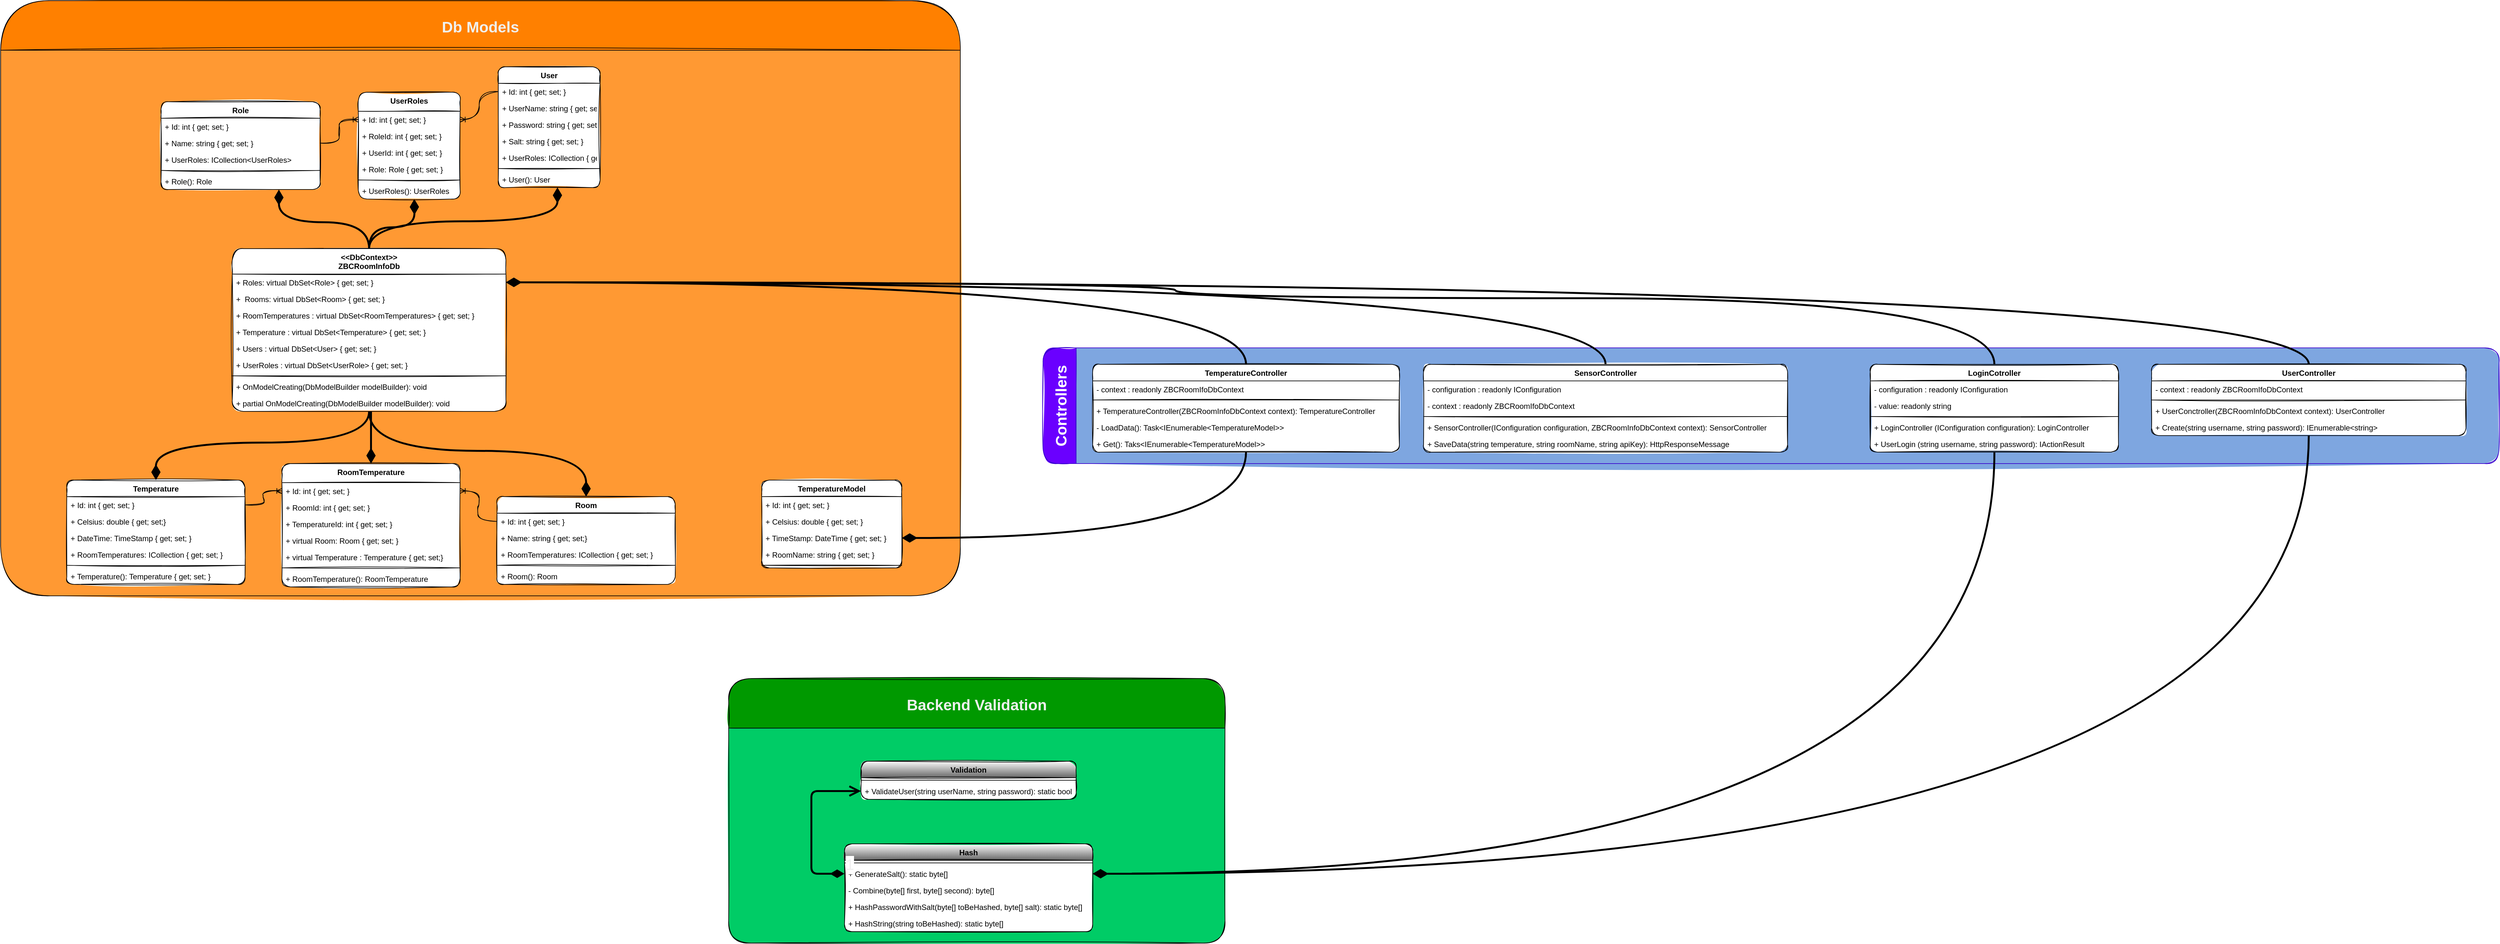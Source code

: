 <mxfile version="15.2.7" type="device"><diagram id="CDm5nGEUgBhKiWfHTegj" name="Side-1"><mxGraphModel dx="10920" dy="5513" grid="1" gridSize="26" guides="0" tooltips="1" connect="1" arrows="1" fold="1" page="0" pageScale="1" pageWidth="827" pageHeight="1169" math="0" shadow="0"><root><mxCell id="0"/><mxCell id="1" parent="0"/><mxCell id="mGqwwGnOCrVLb3pEk-3q-45" value="Controllers" style="swimlane;horizontal=0;rounded=1;shadow=0;glass=0;sketch=1;strokeColor=#3700CC;strokeWidth=1;gradientDirection=south;fillStyle=solid;fillColor=#6a00ff;fontColor=#ffffff;labelBackgroundColor=none;labelBorderColor=none;swimlaneFillColor=#7EA6E0;startSize=52;fontSize=24;" vertex="1" parent="1"><mxGeometry x="-520" y="-468" width="2288" height="182" as="geometry"/></mxCell><mxCell id="mGqwwGnOCrVLb3pEk-3q-22" value="TemperatureController" style="swimlane;fontStyle=1;align=center;verticalAlign=top;childLayout=stackLayout;horizontal=1;startSize=26;horizontalStack=0;resizeParent=1;resizeParentMax=0;resizeLast=0;collapsible=1;marginBottom=0;sketch=1;rounded=1;swimlaneFillColor=default;" vertex="1" parent="mGqwwGnOCrVLb3pEk-3q-45"><mxGeometry x="78" y="26" width="482" height="138" as="geometry"/></mxCell><mxCell id="mGqwwGnOCrVLb3pEk-3q-42" value="- context : readonly ZBCRoomIfoDbContext " style="text;strokeColor=none;fillColor=none;align=left;verticalAlign=top;spacingLeft=4;spacingRight=4;overflow=hidden;rotatable=0;points=[[0,0.5],[1,0.5]];portConstraint=eastwest;sketch=1;rounded=1;" vertex="1" parent="mGqwwGnOCrVLb3pEk-3q-22"><mxGeometry y="26" width="482" height="26" as="geometry"/></mxCell><mxCell id="mGqwwGnOCrVLb3pEk-3q-24" value="" style="line;strokeWidth=1;fillColor=none;align=left;verticalAlign=middle;spacingTop=-1;spacingLeft=3;spacingRight=3;rotatable=0;labelPosition=right;points=[];portConstraint=eastwest;sketch=1;rounded=1;" vertex="1" parent="mGqwwGnOCrVLb3pEk-3q-22"><mxGeometry y="52" width="482" height="8" as="geometry"/></mxCell><mxCell id="mGqwwGnOCrVLb3pEk-3q-43" value="+ TemperatureController(ZBCRoomInfoDbContext context): TemperatureController" style="text;strokeColor=none;fillColor=none;align=left;verticalAlign=top;spacingLeft=4;spacingRight=4;overflow=hidden;rotatable=0;points=[[0,0.5],[1,0.5]];portConstraint=eastwest;sketch=1;rounded=1;" vertex="1" parent="mGqwwGnOCrVLb3pEk-3q-22"><mxGeometry y="60" width="482" height="26" as="geometry"/></mxCell><mxCell id="mGqwwGnOCrVLb3pEk-3q-25" value="- LoadData(): Task&lt;IEnumerable&lt;TemperatureModel&gt;&gt;" style="text;strokeColor=none;fillColor=none;align=left;verticalAlign=top;spacingLeft=4;spacingRight=4;overflow=hidden;rotatable=0;points=[[0,0.5],[1,0.5]];portConstraint=eastwest;sketch=1;rounded=1;" vertex="1" parent="mGqwwGnOCrVLb3pEk-3q-22"><mxGeometry y="86" width="482" height="26" as="geometry"/></mxCell><mxCell id="mGqwwGnOCrVLb3pEk-3q-44" value="+ Get(): Taks&lt;IEnumerable&lt;TemperatureModel&gt;&gt;" style="text;strokeColor=none;fillColor=none;align=left;verticalAlign=top;spacingLeft=4;spacingRight=4;overflow=hidden;rotatable=0;points=[[0,0.5],[1,0.5]];portConstraint=eastwest;sketch=1;rounded=1;" vertex="1" parent="mGqwwGnOCrVLb3pEk-3q-22"><mxGeometry y="112" width="482" height="26" as="geometry"/></mxCell><mxCell id="mGqwwGnOCrVLb3pEk-3q-26" value="UserController" style="swimlane;fontStyle=1;align=center;verticalAlign=top;childLayout=stackLayout;horizontal=1;startSize=26;horizontalStack=0;resizeParent=1;resizeParentMax=0;resizeLast=0;collapsible=1;marginBottom=0;sketch=1;rounded=1;swimlaneFillColor=default;strokeWidth=1;glass=0;shadow=0;" vertex="1" parent="mGqwwGnOCrVLb3pEk-3q-45"><mxGeometry x="1742" y="26" width="494" height="112" as="geometry"/></mxCell><mxCell id="mGqwwGnOCrVLb3pEk-3q-46" value="- context : readonly ZBCRoomIfoDbContext " style="text;strokeColor=none;fillColor=none;align=left;verticalAlign=top;spacingLeft=4;spacingRight=4;overflow=hidden;rotatable=0;points=[[0,0.5],[1,0.5]];portConstraint=eastwest;sketch=1;rounded=1;" vertex="1" parent="mGqwwGnOCrVLb3pEk-3q-26"><mxGeometry y="26" width="494" height="26" as="geometry"/></mxCell><mxCell id="mGqwwGnOCrVLb3pEk-3q-28" value="" style="line;strokeWidth=1;fillColor=none;align=left;verticalAlign=middle;spacingTop=-1;spacingLeft=3;spacingRight=3;rotatable=0;labelPosition=right;points=[];portConstraint=eastwest;sketch=1;rounded=1;" vertex="1" parent="mGqwwGnOCrVLb3pEk-3q-26"><mxGeometry y="52" width="494" height="8" as="geometry"/></mxCell><mxCell id="mGqwwGnOCrVLb3pEk-3q-29" value="+ UserConctroller(ZBCRoomInfoDbContext context): UserController" style="text;strokeColor=none;fillColor=none;align=left;verticalAlign=top;spacingLeft=4;spacingRight=4;overflow=hidden;rotatable=0;points=[[0,0.5],[1,0.5]];portConstraint=eastwest;sketch=1;rounded=1;" vertex="1" parent="mGqwwGnOCrVLb3pEk-3q-26"><mxGeometry y="60" width="494" height="26" as="geometry"/></mxCell><mxCell id="mGqwwGnOCrVLb3pEk-3q-47" value="+ Create(string username, string password): IEnumerable&lt;string&gt;" style="text;strokeColor=none;fillColor=none;align=left;verticalAlign=top;spacingLeft=4;spacingRight=4;overflow=hidden;rotatable=0;points=[[0,0.5],[1,0.5]];portConstraint=eastwest;sketch=1;rounded=1;" vertex="1" parent="mGqwwGnOCrVLb3pEk-3q-26"><mxGeometry y="86" width="494" height="26" as="geometry"/></mxCell><mxCell id="mGqwwGnOCrVLb3pEk-3q-14" value="LoginCotroller" style="swimlane;fontStyle=1;align=center;verticalAlign=top;childLayout=stackLayout;horizontal=1;startSize=26;horizontalStack=0;resizeParent=1;resizeParentMax=0;resizeLast=0;collapsible=1;marginBottom=0;sketch=1;rounded=1;fillStyle=solid;swimlaneFillColor=default;" vertex="1" parent="mGqwwGnOCrVLb3pEk-3q-45"><mxGeometry x="1300" y="26" width="390" height="138" as="geometry"/></mxCell><mxCell id="mGqwwGnOCrVLb3pEk-3q-30" value="- configuration : readonly IConfiguration " style="text;strokeColor=none;fillColor=none;align=left;verticalAlign=top;spacingLeft=4;spacingRight=4;overflow=hidden;rotatable=0;points=[[0,0.5],[1,0.5]];portConstraint=eastwest;sketch=1;rounded=1;" vertex="1" parent="mGqwwGnOCrVLb3pEk-3q-14"><mxGeometry y="26" width="390" height="26" as="geometry"/></mxCell><mxCell id="mGqwwGnOCrVLb3pEk-3q-15" value="- value: readonly string" style="text;strokeColor=none;fillColor=none;align=left;verticalAlign=top;spacingLeft=4;spacingRight=4;overflow=hidden;rotatable=0;points=[[0,0.5],[1,0.5]];portConstraint=eastwest;sketch=1;rounded=1;" vertex="1" parent="mGqwwGnOCrVLb3pEk-3q-14"><mxGeometry y="52" width="390" height="26" as="geometry"/></mxCell><mxCell id="mGqwwGnOCrVLb3pEk-3q-16" value="" style="line;strokeWidth=1;fillColor=none;align=left;verticalAlign=middle;spacingTop=-1;spacingLeft=3;spacingRight=3;rotatable=0;labelPosition=right;points=[];portConstraint=eastwest;sketch=1;rounded=1;" vertex="1" parent="mGqwwGnOCrVLb3pEk-3q-14"><mxGeometry y="78" width="390" height="8" as="geometry"/></mxCell><mxCell id="mGqwwGnOCrVLb3pEk-3q-17" value="+ LoginController (IConfiguration configuration): LoginController" style="text;strokeColor=none;fillColor=none;align=left;verticalAlign=top;spacingLeft=4;spacingRight=4;overflow=hidden;rotatable=0;points=[[0,0.5],[1,0.5]];portConstraint=eastwest;sketch=1;rounded=1;" vertex="1" parent="mGqwwGnOCrVLb3pEk-3q-14"><mxGeometry y="86" width="390" height="26" as="geometry"/></mxCell><mxCell id="mGqwwGnOCrVLb3pEk-3q-37" value="+ UserLogin (string username, string password): IActionResult" style="text;strokeColor=none;fillColor=none;align=left;verticalAlign=top;spacingLeft=4;spacingRight=4;overflow=hidden;rotatable=0;points=[[0,0.5],[1,0.5]];portConstraint=eastwest;sketch=1;rounded=1;" vertex="1" parent="mGqwwGnOCrVLb3pEk-3q-14"><mxGeometry y="112" width="390" height="26" as="geometry"/></mxCell><mxCell id="mGqwwGnOCrVLb3pEk-3q-18" value="SensorController" style="swimlane;fontStyle=1;align=center;verticalAlign=top;childLayout=stackLayout;horizontal=1;startSize=26;horizontalStack=0;resizeParent=1;resizeParentMax=0;resizeLast=0;collapsible=1;marginBottom=0;sketch=1;rounded=1;swimlaneFillColor=default;" vertex="1" parent="mGqwwGnOCrVLb3pEk-3q-45"><mxGeometry x="598" y="26" width="572" height="138" as="geometry"/></mxCell><mxCell id="mGqwwGnOCrVLb3pEk-3q-38" value="- configuration : readonly IConfiguration " style="text;strokeColor=none;fillColor=none;align=left;verticalAlign=top;spacingLeft=4;spacingRight=4;overflow=hidden;rotatable=0;points=[[0,0.5],[1,0.5]];portConstraint=eastwest;sketch=1;rounded=1;" vertex="1" parent="mGqwwGnOCrVLb3pEk-3q-18"><mxGeometry y="26" width="572" height="26" as="geometry"/></mxCell><mxCell id="mGqwwGnOCrVLb3pEk-3q-41" value="- context : readonly ZBCRoomIfoDbContext " style="text;strokeColor=none;fillColor=none;align=left;verticalAlign=top;spacingLeft=4;spacingRight=4;overflow=hidden;rotatable=0;points=[[0,0.5],[1,0.5]];portConstraint=eastwest;sketch=1;rounded=1;" vertex="1" parent="mGqwwGnOCrVLb3pEk-3q-18"><mxGeometry y="52" width="572" height="26" as="geometry"/></mxCell><mxCell id="mGqwwGnOCrVLb3pEk-3q-20" value="" style="line;strokeWidth=1;fillColor=none;align=left;verticalAlign=middle;spacingTop=-1;spacingLeft=3;spacingRight=3;rotatable=0;labelPosition=right;points=[];portConstraint=eastwest;sketch=1;rounded=1;" vertex="1" parent="mGqwwGnOCrVLb3pEk-3q-18"><mxGeometry y="78" width="572" height="8" as="geometry"/></mxCell><mxCell id="mGqwwGnOCrVLb3pEk-3q-21" value="+ SensorController(IConfiguration configuration, ZBCRoomInfoDbContext context): SensorController" style="text;strokeColor=none;fillColor=none;align=left;verticalAlign=top;spacingLeft=4;spacingRight=4;overflow=hidden;rotatable=0;points=[[0,0.5],[1,0.5]];portConstraint=eastwest;sketch=1;rounded=1;" vertex="1" parent="mGqwwGnOCrVLb3pEk-3q-18"><mxGeometry y="86" width="572" height="26" as="geometry"/></mxCell><mxCell id="mGqwwGnOCrVLb3pEk-3q-39" value="+ SaveData(string temperature, string roomName, string apiKey): HttpResponseMessage" style="text;strokeColor=none;fillColor=none;align=left;verticalAlign=top;spacingLeft=4;spacingRight=4;overflow=hidden;rotatable=0;points=[[0,0.5],[1,0.5]];portConstraint=eastwest;sketch=1;rounded=1;" vertex="1" parent="mGqwwGnOCrVLb3pEk-3q-18"><mxGeometry y="112" width="572" height="26" as="geometry"/></mxCell><mxCell id="mGqwwGnOCrVLb3pEk-3q-53" value="Db Models" style="swimlane;rounded=1;shadow=0;glass=0;labelBackgroundColor=none;sketch=1;fontSize=24;strokeColor=default;strokeWidth=1;gradientColor=none;gradientDirection=south;html=0;startSize=78;arcSize=50;swimlaneFillColor=#FF9933;fillStyle=solid;fontColor=#F0F0F0;labelBorderColor=none;fillColor=#FF8000;" vertex="1" parent="1"><mxGeometry x="-2158" y="-1014" width="1508" height="936" as="geometry"/></mxCell><mxCell id="quwznaaUZjomV5r4Gqjx-1" value="Room" style="swimlane;fontStyle=1;align=center;verticalAlign=top;childLayout=stackLayout;horizontal=1;startSize=26;horizontalStack=0;resizeParent=1;resizeParentMax=0;resizeLast=0;collapsible=1;marginBottom=0;sketch=1;rounded=1;swimlaneFillColor=default;" parent="mGqwwGnOCrVLb3pEk-3q-53" vertex="1"><mxGeometry x="780" y="780" width="280" height="138" as="geometry"/></mxCell><mxCell id="quwznaaUZjomV5r4Gqjx-2" value="+ Id: int { get; set; }" style="text;strokeColor=none;fillColor=none;align=left;verticalAlign=top;spacingLeft=4;spacingRight=4;overflow=hidden;rotatable=0;points=[[0,0.5],[1,0.5]];portConstraint=eastwest;sketch=1;rounded=1;" parent="quwznaaUZjomV5r4Gqjx-1" vertex="1"><mxGeometry y="26" width="280" height="26" as="geometry"/></mxCell><mxCell id="quwznaaUZjomV5r4Gqjx-33" value="+ Name: string { get; set;}" style="text;strokeColor=none;fillColor=none;align=left;verticalAlign=top;spacingLeft=4;spacingRight=4;overflow=hidden;rotatable=0;points=[[0,0.5],[1,0.5]];portConstraint=eastwest;sketch=1;rounded=1;" parent="quwznaaUZjomV5r4Gqjx-1" vertex="1"><mxGeometry y="52" width="280" height="26" as="geometry"/></mxCell><mxCell id="quwznaaUZjomV5r4Gqjx-32" value="+ RoomTemperatures: ICollection { get; set; }" style="text;strokeColor=none;fillColor=none;align=left;verticalAlign=top;spacingLeft=4;spacingRight=4;overflow=hidden;rotatable=0;points=[[0,0.5],[1,0.5]];portConstraint=eastwest;sketch=1;rounded=1;" parent="quwznaaUZjomV5r4Gqjx-1" vertex="1"><mxGeometry y="78" width="280" height="26" as="geometry"/></mxCell><mxCell id="quwznaaUZjomV5r4Gqjx-3" value="" style="line;strokeWidth=1;fillColor=none;align=left;verticalAlign=middle;spacingTop=-1;spacingLeft=3;spacingRight=3;rotatable=0;labelPosition=right;points=[];portConstraint=eastwest;sketch=1;rounded=1;" parent="quwznaaUZjomV5r4Gqjx-1" vertex="1"><mxGeometry y="104" width="280" height="8" as="geometry"/></mxCell><mxCell id="quwznaaUZjomV5r4Gqjx-4" value="+ Room(): Room" style="text;strokeColor=none;fillColor=none;align=left;verticalAlign=top;spacingLeft=4;spacingRight=4;overflow=hidden;rotatable=0;points=[[0,0.5],[1,0.5]];portConstraint=eastwest;sketch=1;rounded=1;" parent="quwznaaUZjomV5r4Gqjx-1" vertex="1"><mxGeometry y="112" width="280" height="26" as="geometry"/></mxCell><mxCell id="quwznaaUZjomV5r4Gqjx-5" value="Role" style="swimlane;fontStyle=1;align=center;verticalAlign=top;childLayout=stackLayout;horizontal=1;startSize=26;horizontalStack=0;resizeParent=1;resizeParentMax=0;resizeLast=0;collapsible=1;marginBottom=0;sketch=1;rounded=1;swimlaneFillColor=default;" parent="mGqwwGnOCrVLb3pEk-3q-53" vertex="1"><mxGeometry x="252" y="159" width="250" height="138" as="geometry"/></mxCell><mxCell id="quwznaaUZjomV5r4Gqjx-6" value="+ Id: int { get; set; }" style="text;strokeColor=none;fillColor=none;align=left;verticalAlign=top;spacingLeft=4;spacingRight=4;overflow=hidden;rotatable=0;points=[[0,0.5],[1,0.5]];portConstraint=eastwest;sketch=1;rounded=1;" parent="quwznaaUZjomV5r4Gqjx-5" vertex="1"><mxGeometry y="26" width="250" height="26" as="geometry"/></mxCell><mxCell id="quwznaaUZjomV5r4Gqjx-30" value="+ Name: string { get; set; }" style="text;strokeColor=none;fillColor=none;align=left;verticalAlign=top;spacingLeft=4;spacingRight=4;overflow=hidden;rotatable=0;points=[[0,0.5],[1,0.5]];portConstraint=eastwest;sketch=1;rounded=1;" parent="quwznaaUZjomV5r4Gqjx-5" vertex="1"><mxGeometry y="52" width="250" height="26" as="geometry"/></mxCell><mxCell id="quwznaaUZjomV5r4Gqjx-31" value="+ UserRoles: ICollection&lt;UserRoles&gt;" style="text;strokeColor=none;fillColor=none;align=left;verticalAlign=top;spacingLeft=4;spacingRight=4;overflow=hidden;rotatable=0;points=[[0,0.5],[1,0.5]];portConstraint=eastwest;sketch=1;rounded=1;" parent="quwznaaUZjomV5r4Gqjx-5" vertex="1"><mxGeometry y="78" width="250" height="26" as="geometry"/></mxCell><mxCell id="quwznaaUZjomV5r4Gqjx-7" value="" style="line;strokeWidth=1;fillColor=none;align=left;verticalAlign=middle;spacingTop=-1;spacingLeft=3;spacingRight=3;rotatable=0;labelPosition=right;points=[];portConstraint=eastwest;sketch=1;rounded=1;" parent="quwznaaUZjomV5r4Gqjx-5" vertex="1"><mxGeometry y="104" width="250" height="8" as="geometry"/></mxCell><mxCell id="quwznaaUZjomV5r4Gqjx-8" value="+ Role(): Role" style="text;strokeColor=none;fillColor=none;align=left;verticalAlign=top;spacingLeft=4;spacingRight=4;overflow=hidden;rotatable=0;points=[[0,0.5],[1,0.5]];portConstraint=eastwest;sketch=1;rounded=1;" parent="quwznaaUZjomV5r4Gqjx-5" vertex="1"><mxGeometry y="112" width="250" height="26" as="geometry"/></mxCell><mxCell id="quwznaaUZjomV5r4Gqjx-13" value="Temperature" style="swimlane;fontStyle=1;align=center;verticalAlign=top;childLayout=stackLayout;horizontal=1;startSize=26;horizontalStack=0;resizeParent=1;resizeParentMax=0;resizeLast=0;collapsible=1;marginBottom=0;sketch=1;rounded=1;swimlaneFillColor=default;" parent="mGqwwGnOCrVLb3pEk-3q-53" vertex="1"><mxGeometry x="104" y="754" width="280" height="164" as="geometry"/></mxCell><mxCell id="quwznaaUZjomV5r4Gqjx-14" value="+ Id: int { get; set; }" style="text;strokeColor=none;fillColor=none;align=left;verticalAlign=top;spacingLeft=4;spacingRight=4;overflow=hidden;rotatable=0;points=[[0,0.5],[1,0.5]];portConstraint=eastwest;sketch=1;rounded=1;" parent="quwznaaUZjomV5r4Gqjx-13" vertex="1"><mxGeometry y="26" width="280" height="26" as="geometry"/></mxCell><mxCell id="quwznaaUZjomV5r4Gqjx-39" value="+ Celsius: double { get; set;}" style="text;strokeColor=none;fillColor=none;align=left;verticalAlign=top;spacingLeft=4;spacingRight=4;overflow=hidden;rotatable=0;points=[[0,0.5],[1,0.5]];portConstraint=eastwest;sketch=1;rounded=1;" parent="quwznaaUZjomV5r4Gqjx-13" vertex="1"><mxGeometry y="52" width="280" height="26" as="geometry"/></mxCell><mxCell id="quwznaaUZjomV5r4Gqjx-40" value="+ DateTime: TimeStamp { get; set; }" style="text;strokeColor=none;fillColor=none;align=left;verticalAlign=top;spacingLeft=4;spacingRight=4;overflow=hidden;rotatable=0;points=[[0,0.5],[1,0.5]];portConstraint=eastwest;sketch=1;rounded=1;" parent="quwznaaUZjomV5r4Gqjx-13" vertex="1"><mxGeometry y="78" width="280" height="26" as="geometry"/></mxCell><mxCell id="quwznaaUZjomV5r4Gqjx-38" value="+ RoomTemperatures: ICollection { get; set; }&#10; " style="text;strokeColor=none;fillColor=none;align=left;verticalAlign=top;spacingLeft=4;spacingRight=4;overflow=hidden;rotatable=0;points=[[0,0.5],[1,0.5]];portConstraint=eastwest;sketch=1;rounded=1;" parent="quwznaaUZjomV5r4Gqjx-13" vertex="1"><mxGeometry y="104" width="280" height="26" as="geometry"/></mxCell><mxCell id="quwznaaUZjomV5r4Gqjx-15" value="" style="line;strokeWidth=1;fillColor=none;align=left;verticalAlign=middle;spacingTop=-1;spacingLeft=3;spacingRight=3;rotatable=0;labelPosition=right;points=[];portConstraint=eastwest;sketch=1;rounded=1;" parent="quwznaaUZjomV5r4Gqjx-13" vertex="1"><mxGeometry y="130" width="280" height="8" as="geometry"/></mxCell><mxCell id="quwznaaUZjomV5r4Gqjx-16" value="+ Temperature(): Temperature { get; set; }" style="text;strokeColor=none;fillColor=none;align=left;verticalAlign=top;spacingLeft=4;spacingRight=4;overflow=hidden;rotatable=0;points=[[0,0.5],[1,0.5]];portConstraint=eastwest;sketch=1;rounded=1;" parent="quwznaaUZjomV5r4Gqjx-13" vertex="1"><mxGeometry y="138" width="280" height="26" as="geometry"/></mxCell><mxCell id="quwznaaUZjomV5r4Gqjx-21" value="User" style="swimlane;fontStyle=1;align=center;verticalAlign=top;childLayout=stackLayout;horizontal=1;startSize=26;horizontalStack=0;resizeParent=1;resizeParentMax=0;resizeLast=0;collapsible=1;marginBottom=0;sketch=1;rounded=1;swimlaneFillColor=default;" parent="mGqwwGnOCrVLb3pEk-3q-53" vertex="1"><mxGeometry x="782" y="104" width="160" height="190" as="geometry"/></mxCell><mxCell id="quwznaaUZjomV5r4Gqjx-22" value="+ Id: int { get; set; }" style="text;strokeColor=none;fillColor=none;align=left;verticalAlign=top;spacingLeft=4;spacingRight=4;overflow=hidden;rotatable=0;points=[[0,0.5],[1,0.5]];portConstraint=eastwest;sketch=1;rounded=1;" parent="quwznaaUZjomV5r4Gqjx-21" vertex="1"><mxGeometry y="26" width="160" height="26" as="geometry"/></mxCell><mxCell id="quwznaaUZjomV5r4Gqjx-42" value="+ UserName: string { get; set; }" style="text;strokeColor=none;fillColor=none;align=left;verticalAlign=top;spacingLeft=4;spacingRight=4;overflow=hidden;rotatable=0;points=[[0,0.5],[1,0.5]];portConstraint=eastwest;sketch=1;rounded=1;" parent="quwznaaUZjomV5r4Gqjx-21" vertex="1"><mxGeometry y="52" width="160" height="26" as="geometry"/></mxCell><mxCell id="quwznaaUZjomV5r4Gqjx-43" value="+ Password: string { get; set; } " style="text;strokeColor=none;fillColor=none;align=left;verticalAlign=top;spacingLeft=4;spacingRight=4;overflow=hidden;rotatable=0;points=[[0,0.5],[1,0.5]];portConstraint=eastwest;sketch=1;rounded=1;" parent="quwznaaUZjomV5r4Gqjx-21" vertex="1"><mxGeometry y="78" width="160" height="26" as="geometry"/></mxCell><mxCell id="quwznaaUZjomV5r4Gqjx-41" value="+ Salt: string { get; set; }" style="text;strokeColor=none;fillColor=none;align=left;verticalAlign=top;spacingLeft=4;spacingRight=4;overflow=hidden;rotatable=0;points=[[0,0.5],[1,0.5]];portConstraint=eastwest;sketch=1;rounded=1;" parent="quwznaaUZjomV5r4Gqjx-21" vertex="1"><mxGeometry y="104" width="160" height="26" as="geometry"/></mxCell><mxCell id="quwznaaUZjomV5r4Gqjx-47" value="+ UserRoles: ICollection { get; set; }" style="text;strokeColor=none;fillColor=none;align=left;verticalAlign=top;spacingLeft=4;spacingRight=4;overflow=hidden;rotatable=0;points=[[0,0.5],[1,0.5]];portConstraint=eastwest;sketch=1;rounded=1;" parent="quwznaaUZjomV5r4Gqjx-21" vertex="1"><mxGeometry y="130" width="160" height="26" as="geometry"/></mxCell><mxCell id="quwznaaUZjomV5r4Gqjx-23" value="" style="line;strokeWidth=1;fillColor=none;align=left;verticalAlign=middle;spacingTop=-1;spacingLeft=3;spacingRight=3;rotatable=0;labelPosition=right;points=[];portConstraint=eastwest;sketch=1;rounded=1;" parent="quwznaaUZjomV5r4Gqjx-21" vertex="1"><mxGeometry y="156" width="160" height="8" as="geometry"/></mxCell><mxCell id="quwznaaUZjomV5r4Gqjx-24" value="+ User(): User" style="text;strokeColor=none;fillColor=none;align=left;verticalAlign=top;spacingLeft=4;spacingRight=4;overflow=hidden;rotatable=0;points=[[0,0.5],[1,0.5]];portConstraint=eastwest;sketch=1;rounded=1;" parent="quwznaaUZjomV5r4Gqjx-21" vertex="1"><mxGeometry y="164" width="160" height="26" as="geometry"/></mxCell><mxCell id="quwznaaUZjomV5r4Gqjx-25" value="UserRoles" style="swimlane;fontStyle=1;align=center;verticalAlign=top;childLayout=stackLayout;horizontal=1;startSize=30;horizontalStack=0;resizeParent=1;resizeParentMax=0;resizeLast=0;collapsible=1;marginBottom=0;sketch=1;rounded=1;swimlaneFillColor=default;" parent="mGqwwGnOCrVLb3pEk-3q-53" vertex="1"><mxGeometry x="562" y="144" width="160" height="168" as="geometry"/></mxCell><mxCell id="quwznaaUZjomV5r4Gqjx-26" value="+ Id: int { get; set; }" style="text;strokeColor=none;fillColor=none;align=left;verticalAlign=top;spacingLeft=4;spacingRight=4;overflow=hidden;rotatable=0;points=[[0,0.5],[1,0.5]];portConstraint=eastwest;sketch=1;rounded=1;" parent="quwznaaUZjomV5r4Gqjx-25" vertex="1"><mxGeometry y="30" width="160" height="26" as="geometry"/></mxCell><mxCell id="quwznaaUZjomV5r4Gqjx-49" value="+ RoleId: int { get; set; }" style="text;strokeColor=none;fillColor=none;align=left;verticalAlign=top;spacingLeft=4;spacingRight=4;overflow=hidden;rotatable=0;points=[[0,0.5],[1,0.5]];portConstraint=eastwest;sketch=1;rounded=1;" parent="quwznaaUZjomV5r4Gqjx-25" vertex="1"><mxGeometry y="56" width="160" height="26" as="geometry"/></mxCell><mxCell id="quwznaaUZjomV5r4Gqjx-50" value="+ UserId: int { get; set; }" style="text;strokeColor=none;fillColor=none;align=left;verticalAlign=top;spacingLeft=4;spacingRight=4;overflow=hidden;rotatable=0;points=[[0,0.5],[1,0.5]];portConstraint=eastwest;sketch=1;rounded=1;" parent="quwznaaUZjomV5r4Gqjx-25" vertex="1"><mxGeometry y="82" width="160" height="26" as="geometry"/></mxCell><mxCell id="quwznaaUZjomV5r4Gqjx-48" value="+ Role: Role { get; set; }" style="text;strokeColor=none;fillColor=none;align=left;verticalAlign=top;spacingLeft=4;spacingRight=4;overflow=hidden;rotatable=0;points=[[0,0.5],[1,0.5]];portConstraint=eastwest;sketch=1;rounded=1;" parent="quwznaaUZjomV5r4Gqjx-25" vertex="1"><mxGeometry y="108" width="160" height="26" as="geometry"/></mxCell><mxCell id="quwznaaUZjomV5r4Gqjx-27" value="" style="line;strokeWidth=1;fillColor=none;align=left;verticalAlign=middle;spacingTop=-1;spacingLeft=3;spacingRight=3;rotatable=0;labelPosition=right;points=[];portConstraint=eastwest;sketch=1;rounded=1;" parent="quwznaaUZjomV5r4Gqjx-25" vertex="1"><mxGeometry y="134" width="160" height="8" as="geometry"/></mxCell><mxCell id="quwznaaUZjomV5r4Gqjx-28" value="+ UserRoles(): UserRoles" style="text;strokeColor=none;fillColor=none;align=left;verticalAlign=top;spacingLeft=4;spacingRight=4;overflow=hidden;rotatable=0;points=[[0,0.5],[1,0.5]];portConstraint=eastwest;sketch=1;rounded=1;" parent="quwznaaUZjomV5r4Gqjx-25" vertex="1"><mxGeometry y="142" width="160" height="26" as="geometry"/></mxCell><mxCell id="quwznaaUZjomV5r4Gqjx-9" value="RoomTemperature" style="swimlane;fontStyle=1;align=center;verticalAlign=top;childLayout=stackLayout;horizontal=1;startSize=30;horizontalStack=0;resizeParent=1;resizeParentMax=0;resizeLast=0;collapsible=1;marginBottom=0;sketch=1;rounded=1;swimlaneFillColor=default;" parent="mGqwwGnOCrVLb3pEk-3q-53" vertex="1"><mxGeometry x="442" y="728" width="280" height="194" as="geometry"/></mxCell><mxCell id="quwznaaUZjomV5r4Gqjx-10" value="+ Id: int { get; set; }" style="text;strokeColor=none;fillColor=none;align=left;verticalAlign=top;spacingLeft=4;spacingRight=4;overflow=hidden;rotatable=0;points=[[0,0.5],[1,0.5]];portConstraint=eastwest;sketch=1;rounded=1;" parent="quwznaaUZjomV5r4Gqjx-9" vertex="1"><mxGeometry y="30" width="280" height="26" as="geometry"/></mxCell><mxCell id="quwznaaUZjomV5r4Gqjx-35" value="+ RoomId: int { get; set; }" style="text;strokeColor=none;fillColor=none;align=left;verticalAlign=top;spacingLeft=4;spacingRight=4;overflow=hidden;rotatable=0;points=[[0,0.5],[1,0.5]];portConstraint=eastwest;sketch=1;rounded=1;" parent="quwznaaUZjomV5r4Gqjx-9" vertex="1"><mxGeometry y="56" width="280" height="26" as="geometry"/></mxCell><mxCell id="quwznaaUZjomV5r4Gqjx-37" value="+ TemperatureId: int { get; set; }" style="text;strokeColor=none;fillColor=none;align=left;verticalAlign=top;spacingLeft=4;spacingRight=4;overflow=hidden;rotatable=0;points=[[0,0.5],[1,0.5]];portConstraint=eastwest;sketch=1;rounded=1;" parent="quwznaaUZjomV5r4Gqjx-9" vertex="1"><mxGeometry y="82" width="280" height="26" as="geometry"/></mxCell><mxCell id="quwznaaUZjomV5r4Gqjx-36" value="+ virtual Room: Room { get; set; }" style="text;strokeColor=none;fillColor=none;align=left;verticalAlign=top;spacingLeft=4;spacingRight=4;overflow=hidden;rotatable=0;points=[[0,0.5],[1,0.5]];portConstraint=eastwest;sketch=1;rounded=1;" parent="quwznaaUZjomV5r4Gqjx-9" vertex="1"><mxGeometry y="108" width="280" height="26" as="geometry"/></mxCell><mxCell id="quwznaaUZjomV5r4Gqjx-34" value="+ virtual Temperature : Temperature { get; set;}" style="text;strokeColor=none;fillColor=none;align=left;verticalAlign=top;spacingLeft=4;spacingRight=4;overflow=hidden;rotatable=0;points=[[0,0.5],[1,0.5]];portConstraint=eastwest;sketch=1;rounded=1;" parent="quwznaaUZjomV5r4Gqjx-9" vertex="1"><mxGeometry y="134" width="280" height="26" as="geometry"/></mxCell><mxCell id="quwznaaUZjomV5r4Gqjx-11" value="" style="line;strokeWidth=1;fillColor=none;align=left;verticalAlign=middle;spacingTop=-1;spacingLeft=3;spacingRight=3;rotatable=0;labelPosition=right;points=[];portConstraint=eastwest;sketch=1;rounded=1;" parent="quwznaaUZjomV5r4Gqjx-9" vertex="1"><mxGeometry y="160" width="280" height="8" as="geometry"/></mxCell><mxCell id="quwznaaUZjomV5r4Gqjx-12" value="+ RoomTemperature(): RoomTemperature" style="text;strokeColor=none;fillColor=none;align=left;verticalAlign=top;spacingLeft=4;spacingRight=4;overflow=hidden;rotatable=0;points=[[0,0.5],[1,0.5]];portConstraint=eastwest;sketch=1;rounded=1;" parent="quwznaaUZjomV5r4Gqjx-9" vertex="1"><mxGeometry y="168" width="280" height="26" as="geometry"/></mxCell><mxCell id="mGqwwGnOCrVLb3pEk-3q-1" value="" style="edgeStyle=entityRelationEdgeStyle;fontSize=12;html=1;endArrow=ERoneToMany;exitX=1;exitY=0.5;exitDx=0;exitDy=0;entryX=0;entryY=0.5;entryDx=0;entryDy=0;sketch=1;curved=1;" edge="1" parent="mGqwwGnOCrVLb3pEk-3q-53" source="quwznaaUZjomV5r4Gqjx-30" target="quwznaaUZjomV5r4Gqjx-26"><mxGeometry width="100" height="100" relative="1" as="geometry"><mxPoint x="842" y="514" as="sourcePoint"/><mxPoint x="942" y="414" as="targetPoint"/></mxGeometry></mxCell><mxCell id="mGqwwGnOCrVLb3pEk-3q-2" value="" style="edgeStyle=entityRelationEdgeStyle;fontSize=12;html=1;endArrow=ERoneToMany;exitX=0;exitY=0.5;exitDx=0;exitDy=0;entryX=1;entryY=0.5;entryDx=0;entryDy=0;sketch=1;curved=1;" edge="1" parent="mGqwwGnOCrVLb3pEk-3q-53" source="quwznaaUZjomV5r4Gqjx-22" target="quwznaaUZjomV5r4Gqjx-26"><mxGeometry width="100" height="100" relative="1" as="geometry"><mxPoint x="842" y="514" as="sourcePoint"/><mxPoint x="942" y="414" as="targetPoint"/></mxGeometry></mxCell><mxCell id="mGqwwGnOCrVLb3pEk-3q-3" value="" style="edgeStyle=entityRelationEdgeStyle;fontSize=12;html=1;endArrow=ERoneToMany;exitX=0;exitY=0.5;exitDx=0;exitDy=0;entryX=1;entryY=0.5;entryDx=0;entryDy=0;sketch=1;curved=1;" edge="1" parent="mGqwwGnOCrVLb3pEk-3q-53" source="quwznaaUZjomV5r4Gqjx-2" target="quwznaaUZjomV5r4Gqjx-10"><mxGeometry width="100" height="100" relative="1" as="geometry"><mxPoint x="852" y="644" as="sourcePoint"/><mxPoint x="952" y="544" as="targetPoint"/></mxGeometry></mxCell><mxCell id="mGqwwGnOCrVLb3pEk-3q-4" value="" style="edgeStyle=entityRelationEdgeStyle;fontSize=12;html=1;endArrow=ERoneToMany;exitX=1;exitY=0.5;exitDx=0;exitDy=0;sketch=1;curved=1;entryX=0;entryY=0.5;entryDx=0;entryDy=0;" edge="1" parent="mGqwwGnOCrVLb3pEk-3q-53" source="quwznaaUZjomV5r4Gqjx-14" target="quwznaaUZjomV5r4Gqjx-10"><mxGeometry width="100" height="100" relative="1" as="geometry"><mxPoint x="852" y="644" as="sourcePoint"/><mxPoint x="392" y="434" as="targetPoint"/></mxGeometry></mxCell><mxCell id="quwznaaUZjomV5r4Gqjx-17" value="TemperatureModel" style="swimlane;fontStyle=1;align=center;verticalAlign=top;childLayout=stackLayout;horizontal=1;startSize=26;horizontalStack=0;resizeParent=1;resizeParentMax=0;resizeLast=0;collapsible=1;marginBottom=0;sketch=1;rounded=1;swimlaneFillColor=default;" parent="mGqwwGnOCrVLb3pEk-3q-53" vertex="1"><mxGeometry x="1196" y="754" width="220" height="138" as="geometry"/></mxCell><mxCell id="quwznaaUZjomV5r4Gqjx-44" value="+ Id: int { get; set; }" style="text;strokeColor=none;fillColor=none;align=left;verticalAlign=top;spacingLeft=4;spacingRight=4;overflow=hidden;rotatable=0;points=[[0,0.5],[1,0.5]];portConstraint=eastwest;sketch=1;rounded=1;" parent="quwznaaUZjomV5r4Gqjx-17" vertex="1"><mxGeometry y="26" width="220" height="26" as="geometry"/></mxCell><mxCell id="quwznaaUZjomV5r4Gqjx-46" value="+ Celsius: double { get; set; }" style="text;strokeColor=none;fillColor=none;align=left;verticalAlign=top;spacingLeft=4;spacingRight=4;overflow=hidden;rotatable=0;points=[[0,0.5],[1,0.5]];portConstraint=eastwest;sketch=1;rounded=1;" parent="quwznaaUZjomV5r4Gqjx-17" vertex="1"><mxGeometry y="52" width="220" height="26" as="geometry"/></mxCell><mxCell id="quwznaaUZjomV5r4Gqjx-45" value="+ TimeStamp: DateTime { get; set; }" style="text;strokeColor=none;fillColor=none;align=left;verticalAlign=top;spacingLeft=4;spacingRight=4;overflow=hidden;rotatable=0;points=[[0,0.5],[1,0.5]];portConstraint=eastwest;sketch=1;rounded=1;" parent="quwznaaUZjomV5r4Gqjx-17" vertex="1"><mxGeometry y="78" width="220" height="26" as="geometry"/></mxCell><mxCell id="quwznaaUZjomV5r4Gqjx-18" value="+ RoomName: string { get; set; }" style="text;strokeColor=none;fillColor=none;align=left;verticalAlign=top;spacingLeft=4;spacingRight=4;overflow=hidden;rotatable=0;points=[[0,0.5],[1,0.5]];portConstraint=eastwest;sketch=1;rounded=1;" parent="quwznaaUZjomV5r4Gqjx-17" vertex="1"><mxGeometry y="104" width="220" height="26" as="geometry"/></mxCell><mxCell id="quwznaaUZjomV5r4Gqjx-19" value="" style="line;strokeWidth=1;fillColor=none;align=left;verticalAlign=middle;spacingTop=-1;spacingLeft=3;spacingRight=3;rotatable=0;labelPosition=right;points=[];portConstraint=eastwest;sketch=1;rounded=1;" parent="quwznaaUZjomV5r4Gqjx-17" vertex="1"><mxGeometry y="130" width="220" height="8" as="geometry"/></mxCell><mxCell id="mGqwwGnOCrVLb3pEk-3q-54" style="edgeStyle=orthogonalEdgeStyle;curved=1;rounded=0;sketch=0;orthogonalLoop=1;jettySize=auto;html=1;fontSize=24;fontColor=#F0F0F0;endSize=16;endArrow=diamondThin;endFill=1;strokeWidth=3;" edge="1" parent="mGqwwGnOCrVLb3pEk-3q-53" source="e_IxOtwfNwxc5nGuxCbu-18" target="quwznaaUZjomV5r4Gqjx-9"><mxGeometry relative="1" as="geometry"><Array as="points"><mxPoint x="582" y="676"/><mxPoint x="582" y="676"/></Array></mxGeometry></mxCell><mxCell id="mGqwwGnOCrVLb3pEk-3q-55" style="edgeStyle=orthogonalEdgeStyle;curved=1;rounded=0;sketch=0;orthogonalLoop=1;jettySize=auto;html=1;fontSize=24;fontColor=#F0F0F0;endArrow=diamondThin;endFill=1;endSize=16;strokeWidth=3;" edge="1" parent="mGqwwGnOCrVLb3pEk-3q-53" source="e_IxOtwfNwxc5nGuxCbu-18" target="quwznaaUZjomV5r4Gqjx-1"><mxGeometry relative="1" as="geometry"/></mxCell><mxCell id="mGqwwGnOCrVLb3pEk-3q-56" style="edgeStyle=orthogonalEdgeStyle;curved=1;rounded=0;sketch=0;orthogonalLoop=1;jettySize=auto;html=1;entryX=0.5;entryY=0;entryDx=0;entryDy=0;fontSize=24;fontColor=#F0F0F0;endArrow=diamondThin;endFill=1;endSize=16;strokeWidth=3;" edge="1" parent="mGqwwGnOCrVLb3pEk-3q-53" source="e_IxOtwfNwxc5nGuxCbu-18" target="quwznaaUZjomV5r4Gqjx-13"><mxGeometry relative="1" as="geometry"/></mxCell><mxCell id="mGqwwGnOCrVLb3pEk-3q-57" style="edgeStyle=orthogonalEdgeStyle;curved=1;rounded=0;sketch=0;orthogonalLoop=1;jettySize=auto;html=1;entryX=0.581;entryY=0.989;entryDx=0;entryDy=0;entryPerimeter=0;fontSize=24;fontColor=#F0F0F0;endArrow=diamondThin;endFill=1;endSize=16;strokeWidth=3;" edge="1" parent="mGqwwGnOCrVLb3pEk-3q-53" source="e_IxOtwfNwxc5nGuxCbu-18" target="quwznaaUZjomV5r4Gqjx-24"><mxGeometry relative="1" as="geometry"/></mxCell><mxCell id="mGqwwGnOCrVLb3pEk-3q-59" style="edgeStyle=orthogonalEdgeStyle;curved=1;rounded=0;sketch=0;orthogonalLoop=1;jettySize=auto;html=1;entryX=0.741;entryY=1.005;entryDx=0;entryDy=0;entryPerimeter=0;fontSize=24;fontColor=#F0F0F0;endArrow=diamondThin;endFill=1;endSize=16;strokeWidth=3;" edge="1" parent="mGqwwGnOCrVLb3pEk-3q-53" source="e_IxOtwfNwxc5nGuxCbu-18" target="quwznaaUZjomV5r4Gqjx-8"><mxGeometry relative="1" as="geometry"/></mxCell><mxCell id="e_IxOtwfNwxc5nGuxCbu-18" value="&lt;&lt;DbContext&gt;&gt;&#10;ZBCRoomInfoDb" style="swimlane;fontStyle=1;align=center;verticalAlign=top;childLayout=stackLayout;horizontal=1;startSize=40;horizontalStack=0;resizeParent=1;resizeParentMax=0;resizeLast=0;collapsible=1;marginBottom=0;sketch=1;rounded=1;swimlaneFillColor=default;" parent="mGqwwGnOCrVLb3pEk-3q-53" vertex="1"><mxGeometry x="364" y="390" width="430" height="256" as="geometry"/></mxCell><mxCell id="e_IxOtwfNwxc5nGuxCbu-19" value="+ Roles: virtual DbSet&lt;Role&gt; { get; set; }" style="text;strokeColor=none;fillColor=none;align=left;verticalAlign=top;spacingLeft=4;spacingRight=4;overflow=hidden;rotatable=0;points=[[0,0.5],[1,0.5]];portConstraint=eastwest;sketch=1;rounded=1;" parent="e_IxOtwfNwxc5nGuxCbu-18" vertex="1"><mxGeometry y="40" width="430" height="26" as="geometry"/></mxCell><mxCell id="e_IxOtwfNwxc5nGuxCbu-23" value="+  Rooms: virtual DbSet&lt;Room&gt; { get; set; }" style="text;strokeColor=none;fillColor=none;align=left;verticalAlign=top;spacingLeft=4;spacingRight=4;overflow=hidden;rotatable=0;points=[[0,0.5],[1,0.5]];portConstraint=eastwest;sketch=1;rounded=1;" parent="e_IxOtwfNwxc5nGuxCbu-18" vertex="1"><mxGeometry y="66" width="430" height="26" as="geometry"/></mxCell><mxCell id="e_IxOtwfNwxc5nGuxCbu-22" value="+ RoomTemperatures : virtual DbSet&lt;RoomTemperatures&gt; { get; set; }" style="text;strokeColor=none;fillColor=none;align=left;verticalAlign=top;spacingLeft=4;spacingRight=4;overflow=hidden;rotatable=0;points=[[0,0.5],[1,0.5]];portConstraint=eastwest;sketch=1;rounded=1;" parent="e_IxOtwfNwxc5nGuxCbu-18" vertex="1"><mxGeometry y="92" width="430" height="26" as="geometry"/></mxCell><mxCell id="e_IxOtwfNwxc5nGuxCbu-25" value="+ Temperature : virtual DbSet&lt;Temperature&gt; { get; set; }" style="text;strokeColor=none;fillColor=none;align=left;verticalAlign=top;spacingLeft=4;spacingRight=4;overflow=hidden;rotatable=0;points=[[0,0.5],[1,0.5]];portConstraint=eastwest;sketch=1;rounded=1;" parent="e_IxOtwfNwxc5nGuxCbu-18" vertex="1"><mxGeometry y="118" width="430" height="26" as="geometry"/></mxCell><mxCell id="mGqwwGnOCrVLb3pEk-3q-5" value="+ Users : virtual DbSet&lt;User&gt; { get; set; }" style="text;strokeColor=none;fillColor=none;align=left;verticalAlign=top;spacingLeft=4;spacingRight=4;overflow=hidden;rotatable=0;points=[[0,0.5],[1,0.5]];portConstraint=eastwest;sketch=1;rounded=1;" vertex="1" parent="e_IxOtwfNwxc5nGuxCbu-18"><mxGeometry y="144" width="430" height="26" as="geometry"/></mxCell><mxCell id="mGqwwGnOCrVLb3pEk-3q-6" value="+ UserRoles : virtual DbSet&lt;UserRole&gt; { get; set; }" style="text;strokeColor=none;fillColor=none;align=left;verticalAlign=top;spacingLeft=4;spacingRight=4;overflow=hidden;rotatable=0;points=[[0,0.5],[1,0.5]];portConstraint=eastwest;sketch=1;rounded=1;" vertex="1" parent="e_IxOtwfNwxc5nGuxCbu-18"><mxGeometry y="170" width="430" height="26" as="geometry"/></mxCell><mxCell id="e_IxOtwfNwxc5nGuxCbu-20" value="" style="line;strokeWidth=1;fillColor=none;align=left;verticalAlign=middle;spacingTop=-1;spacingLeft=3;spacingRight=3;rotatable=0;labelPosition=right;points=[];portConstraint=eastwest;sketch=1;rounded=1;" parent="e_IxOtwfNwxc5nGuxCbu-18" vertex="1"><mxGeometry y="196" width="430" height="8" as="geometry"/></mxCell><mxCell id="e_IxOtwfNwxc5nGuxCbu-21" value="+ OnModelCreating(DbModelBuilder modelBuilder): void" style="text;strokeColor=none;fillColor=none;align=left;verticalAlign=top;spacingLeft=4;spacingRight=4;overflow=hidden;rotatable=0;points=[[0,0.5],[1,0.5]];portConstraint=eastwest;sketch=1;rounded=1;" parent="e_IxOtwfNwxc5nGuxCbu-18" vertex="1"><mxGeometry y="204" width="430" height="26" as="geometry"/></mxCell><mxCell id="mGqwwGnOCrVLb3pEk-3q-7" value="+ partial OnModelCreating(DbModelBuilder modelBuilder): void" style="text;strokeColor=none;fillColor=none;align=left;verticalAlign=top;spacingLeft=4;spacingRight=4;overflow=hidden;rotatable=0;points=[[0,0.5],[1,0.5]];portConstraint=eastwest;sketch=1;rounded=1;" vertex="1" parent="e_IxOtwfNwxc5nGuxCbu-18"><mxGeometry y="230" width="430" height="26" as="geometry"/></mxCell><mxCell id="mGqwwGnOCrVLb3pEk-3q-58" style="edgeStyle=orthogonalEdgeStyle;curved=1;rounded=0;sketch=0;orthogonalLoop=1;jettySize=auto;html=1;fontSize=24;fontColor=#F0F0F0;endArrow=diamondThin;endFill=1;endSize=16;strokeWidth=3;" edge="1" parent="1" source="e_IxOtwfNwxc5nGuxCbu-18"><mxGeometry relative="1" as="geometry"><mxPoint x="-1508" y="-702" as="targetPoint"/></mxGeometry></mxCell><mxCell id="mGqwwGnOCrVLb3pEk-3q-60" style="edgeStyle=orthogonalEdgeStyle;curved=1;rounded=0;sketch=0;orthogonalLoop=1;jettySize=auto;html=1;entryX=1;entryY=0.5;entryDx=0;entryDy=0;fontSize=24;fontColor=#F0F0F0;endArrow=diamondThin;endFill=1;endSize=16;strokeWidth=3;" edge="1" parent="1" source="mGqwwGnOCrVLb3pEk-3q-22" target="quwznaaUZjomV5r4Gqjx-45"><mxGeometry relative="1" as="geometry"/></mxCell><mxCell id="mGqwwGnOCrVLb3pEk-3q-61" style="edgeStyle=orthogonalEdgeStyle;curved=1;rounded=0;sketch=0;orthogonalLoop=1;jettySize=auto;html=1;entryX=1;entryY=0.5;entryDx=0;entryDy=0;fontSize=24;fontColor=#F0F0F0;endArrow=diamondThin;endFill=1;endSize=16;strokeWidth=3;" edge="1" parent="1" source="mGqwwGnOCrVLb3pEk-3q-22" target="e_IxOtwfNwxc5nGuxCbu-19"><mxGeometry relative="1" as="geometry"/></mxCell><mxCell id="mGqwwGnOCrVLb3pEk-3q-62" style="edgeStyle=orthogonalEdgeStyle;curved=1;rounded=0;sketch=0;orthogonalLoop=1;jettySize=auto;html=1;entryX=1;entryY=0.5;entryDx=0;entryDy=0;fontSize=24;fontColor=#F0F0F0;endArrow=diamondThin;endFill=1;endSize=16;strokeWidth=3;" edge="1" parent="1" source="mGqwwGnOCrVLb3pEk-3q-18" target="e_IxOtwfNwxc5nGuxCbu-19"><mxGeometry relative="1" as="geometry"/></mxCell><mxCell id="mGqwwGnOCrVLb3pEk-3q-63" style="edgeStyle=orthogonalEdgeStyle;curved=1;rounded=0;sketch=0;orthogonalLoop=1;jettySize=auto;html=1;entryX=1;entryY=0.5;entryDx=0;entryDy=0;fontSize=24;fontColor=#F0F0F0;endArrow=diamondThin;endFill=1;endSize=16;strokeWidth=3;" edge="1" parent="1" source="mGqwwGnOCrVLb3pEk-3q-14" target="e_IxOtwfNwxc5nGuxCbu-19"><mxGeometry relative="1" as="geometry"><Array as="points"><mxPoint x="975" y="-546"/><mxPoint x="-312" y="-546"/><mxPoint x="-312" y="-571"/></Array></mxGeometry></mxCell><mxCell id="mGqwwGnOCrVLb3pEk-3q-64" value="Backend Validation" style="swimlane;rounded=1;shadow=0;glass=0;labelBackgroundColor=none;sketch=1;fontSize=24;fontColor=#F0F0F0;strokeColor=default;strokeWidth=1;fillColor=#009900;gradientColor=none;gradientDirection=south;html=0;startSize=78;swimlaneFillColor=#00CC66;fillStyle=solid;" vertex="1" parent="1"><mxGeometry x="-1014" y="52" width="780" height="416" as="geometry"/></mxCell><mxCell id="mGqwwGnOCrVLb3pEk-3q-80" value="Validation" style="swimlane;fontStyle=1;align=center;verticalAlign=top;childLayout=stackLayout;horizontal=1;startSize=26;horizontalStack=0;resizeParent=1;resizeParentMax=0;resizeLast=0;collapsible=1;marginBottom=0;rounded=1;sketch=1;fillStyle=solid;gradientColor=#666666;swimlaneFillColor=default;" vertex="1" parent="mGqwwGnOCrVLb3pEk-3q-64"><mxGeometry x="208" y="130" width="338" height="60" as="geometry"/></mxCell><mxCell id="mGqwwGnOCrVLb3pEk-3q-82" value="" style="line;strokeWidth=1;fillColor=none;align=left;verticalAlign=middle;spacingTop=-1;spacingLeft=3;spacingRight=3;rotatable=0;labelPosition=right;points=[];portConstraint=eastwest;" vertex="1" parent="mGqwwGnOCrVLb3pEk-3q-80"><mxGeometry y="26" width="338" height="8" as="geometry"/></mxCell><mxCell id="mGqwwGnOCrVLb3pEk-3q-83" value="+ ValidateUser(string userName, string password): static bool" style="text;strokeColor=none;fillColor=none;align=left;verticalAlign=top;spacingLeft=4;spacingRight=4;overflow=hidden;rotatable=0;points=[[0,0.5],[1,0.5]];portConstraint=eastwest;" vertex="1" parent="mGqwwGnOCrVLb3pEk-3q-80"><mxGeometry y="34" width="338" height="26" as="geometry"/></mxCell><mxCell id="mGqwwGnOCrVLb3pEk-3q-84" value="Hash" style="swimlane;fontStyle=1;align=center;verticalAlign=top;childLayout=stackLayout;horizontal=1;startSize=26;horizontalStack=0;resizeParent=1;resizeParentMax=0;resizeLast=0;collapsible=1;marginBottom=0;rounded=1;sketch=1;fillStyle=solid;swimlaneFillColor=default;gradientColor=#666666;" vertex="1" parent="mGqwwGnOCrVLb3pEk-3q-64"><mxGeometry x="182" y="260" width="390" height="138" as="geometry"/></mxCell><mxCell id="mGqwwGnOCrVLb3pEk-3q-86" value="" style="line;strokeWidth=1;fillColor=none;align=left;verticalAlign=middle;spacingTop=-1;spacingLeft=3;spacingRight=3;rotatable=0;labelPosition=right;points=[];portConstraint=eastwest;" vertex="1" parent="mGqwwGnOCrVLb3pEk-3q-84"><mxGeometry y="26" width="390" height="8" as="geometry"/></mxCell><mxCell id="mGqwwGnOCrVLb3pEk-3q-73" value="+ GenerateSalt(): static byte[]" style="text;strokeColor=none;fillColor=none;align=left;verticalAlign=top;spacingLeft=4;spacingRight=4;overflow=hidden;rotatable=0;points=[[0,0.5],[1,0.5]];portConstraint=eastwest;" vertex="1" parent="mGqwwGnOCrVLb3pEk-3q-84"><mxGeometry y="34" width="390" height="26" as="geometry"/></mxCell><mxCell id="mGqwwGnOCrVLb3pEk-3q-68" value="- Combine(byte[] first, byte[] second): byte[]" style="text;strokeColor=none;fillColor=none;align=left;verticalAlign=top;spacingLeft=4;spacingRight=4;overflow=hidden;rotatable=0;points=[[0,0.5],[1,0.5]];portConstraint=eastwest;" vertex="1" parent="mGqwwGnOCrVLb3pEk-3q-84"><mxGeometry y="60" width="390" height="26" as="geometry"/></mxCell><mxCell id="mGqwwGnOCrVLb3pEk-3q-74" value="+ HashPasswordWithSalt(byte[] toBeHashed, byte[] salt): static byte[]" style="text;strokeColor=none;fillColor=none;align=left;verticalAlign=top;spacingLeft=4;spacingRight=4;overflow=hidden;rotatable=0;points=[[0,0.5],[1,0.5]];portConstraint=eastwest;" vertex="1" parent="mGqwwGnOCrVLb3pEk-3q-84"><mxGeometry y="86" width="390" height="26" as="geometry"/></mxCell><mxCell id="mGqwwGnOCrVLb3pEk-3q-75" value="+ HashString(string toBeHashed): static byte[]" style="text;strokeColor=none;fillColor=none;align=left;verticalAlign=top;spacingLeft=4;spacingRight=4;overflow=hidden;rotatable=0;points=[[0,0.5],[1,0.5]];portConstraint=eastwest;" vertex="1" parent="mGqwwGnOCrVLb3pEk-3q-84"><mxGeometry y="112" width="390" height="26" as="geometry"/></mxCell><mxCell id="mGqwwGnOCrVLb3pEk-3q-96" value="1" style="endArrow=open;html=1;endSize=12;startArrow=diamondThin;startSize=14;startFill=1;edgeStyle=orthogonalEdgeStyle;align=left;verticalAlign=bottom;fontSize=24;fontColor=#F0F0F0;strokeWidth=3;entryX=0;entryY=0.5;entryDx=0;entryDy=0;exitX=0;exitY=0.5;exitDx=0;exitDy=0;" edge="1" parent="mGqwwGnOCrVLb3pEk-3q-64" source="mGqwwGnOCrVLb3pEk-3q-73" target="mGqwwGnOCrVLb3pEk-3q-83"><mxGeometry x="-1" y="3" relative="1" as="geometry"><mxPoint x="338" y="234" as="sourcePoint"/><mxPoint x="524" y="338" as="targetPoint"/><Array as="points"><mxPoint x="130" y="307"/><mxPoint x="130" y="177"/></Array></mxGeometry></mxCell><mxCell id="mGqwwGnOCrVLb3pEk-3q-97" style="edgeStyle=orthogonalEdgeStyle;curved=1;rounded=0;sketch=0;orthogonalLoop=1;jettySize=auto;html=1;fontSize=24;fontColor=#F0F0F0;endArrow=diamondThin;endFill=1;startSize=26;endSize=16;strokeWidth=3;entryX=1;entryY=0.5;entryDx=0;entryDy=0;" edge="1" parent="1" source="mGqwwGnOCrVLb3pEk-3q-26" target="e_IxOtwfNwxc5nGuxCbu-19"><mxGeometry relative="1" as="geometry"/></mxCell><mxCell id="mGqwwGnOCrVLb3pEk-3q-98" style="edgeStyle=orthogonalEdgeStyle;curved=1;rounded=0;sketch=0;orthogonalLoop=1;jettySize=auto;html=1;entryX=1;entryY=0.5;entryDx=0;entryDy=0;fontSize=24;fontColor=#F0F0F0;endArrow=diamondThin;endFill=1;startSize=26;endSize=16;strokeWidth=3;" edge="1" parent="1" source="mGqwwGnOCrVLb3pEk-3q-14" target="mGqwwGnOCrVLb3pEk-3q-73"><mxGeometry relative="1" as="geometry"/></mxCell><mxCell id="mGqwwGnOCrVLb3pEk-3q-99" style="edgeStyle=orthogonalEdgeStyle;curved=1;rounded=0;sketch=0;orthogonalLoop=1;jettySize=auto;html=1;entryX=1;entryY=0.5;entryDx=0;entryDy=0;fontSize=24;fontColor=#F0F0F0;endArrow=diamondThin;endFill=1;startSize=26;endSize=16;strokeWidth=3;" edge="1" parent="1" source="mGqwwGnOCrVLb3pEk-3q-26" target="mGqwwGnOCrVLb3pEk-3q-73"><mxGeometry relative="1" as="geometry"/></mxCell></root></mxGraphModel></diagram></mxfile>